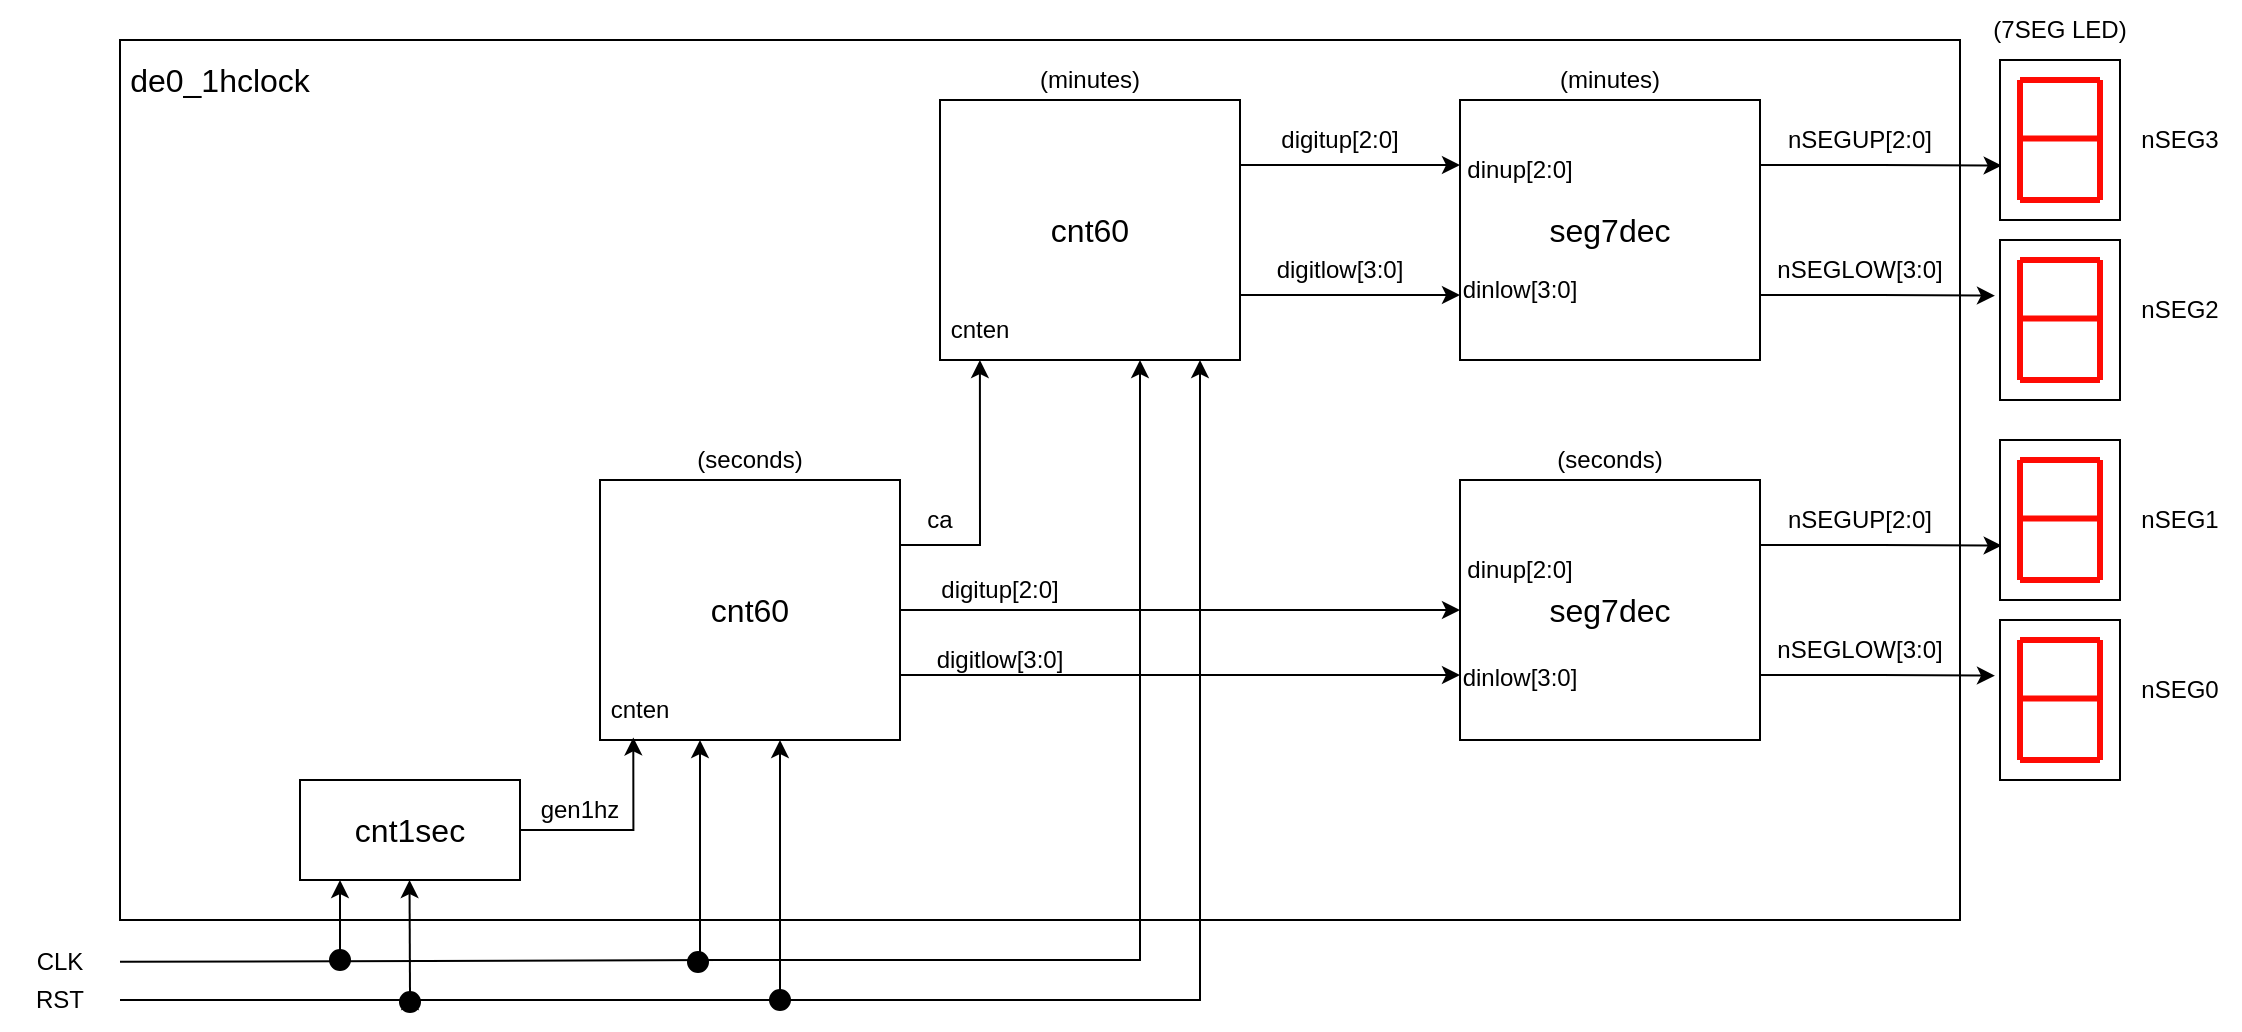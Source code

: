 <mxfile version="23.0.2" type="device">
  <diagram name="ページ1" id="_lpbjvuIAPRxVAizu4rP">
    <mxGraphModel dx="1434" dy="844" grid="1" gridSize="10" guides="1" tooltips="1" connect="1" arrows="1" fold="1" page="1" pageScale="1" pageWidth="1169" pageHeight="827" math="0" shadow="0">
      <root>
        <mxCell id="0" />
        <mxCell id="1" parent="0" />
        <mxCell id="twBeUbBtsLwBUZbS8eGF-85" value="&lt;div style=&quot;text-align: left;&quot;&gt;&lt;br&gt;&lt;/div&gt;" style="rounded=0;whiteSpace=wrap;html=1;" vertex="1" parent="1">
          <mxGeometry x="70" y="166" width="920" height="440" as="geometry" />
        </mxCell>
        <mxCell id="twBeUbBtsLwBUZbS8eGF-5" style="edgeStyle=orthogonalEdgeStyle;rounded=0;orthogonalLoop=1;jettySize=auto;html=1;exitX=1;exitY=0.25;exitDx=0;exitDy=0;entryX=0.014;entryY=0.66;entryDx=0;entryDy=0;entryPerimeter=0;" edge="1" parent="1" source="twBeUbBtsLwBUZbS8eGF-1" target="twBeUbBtsLwBUZbS8eGF-7">
          <mxGeometry relative="1" as="geometry">
            <mxPoint x="970" y="228" as="targetPoint" />
          </mxGeometry>
        </mxCell>
        <mxCell id="twBeUbBtsLwBUZbS8eGF-1" value="&lt;font style=&quot;font-size: 16px;&quot;&gt;seg7dec&lt;/font&gt;" style="rounded=0;whiteSpace=wrap;html=1;" vertex="1" parent="1">
          <mxGeometry x="740" y="196" width="150" height="130" as="geometry" />
        </mxCell>
        <mxCell id="twBeUbBtsLwBUZbS8eGF-60" style="edgeStyle=orthogonalEdgeStyle;rounded=0;orthogonalLoop=1;jettySize=auto;html=1;exitX=1;exitY=0.25;exitDx=0;exitDy=0;entryX=0;entryY=0.25;entryDx=0;entryDy=0;" edge="1" parent="1" source="twBeUbBtsLwBUZbS8eGF-4" target="twBeUbBtsLwBUZbS8eGF-1">
          <mxGeometry relative="1" as="geometry" />
        </mxCell>
        <mxCell id="twBeUbBtsLwBUZbS8eGF-61" style="edgeStyle=orthogonalEdgeStyle;rounded=0;orthogonalLoop=1;jettySize=auto;html=1;exitX=1;exitY=0.75;exitDx=0;exitDy=0;entryX=0;entryY=0.75;entryDx=0;entryDy=0;" edge="1" parent="1" source="twBeUbBtsLwBUZbS8eGF-4" target="twBeUbBtsLwBUZbS8eGF-1">
          <mxGeometry relative="1" as="geometry" />
        </mxCell>
        <mxCell id="twBeUbBtsLwBUZbS8eGF-4" value="&lt;font style=&quot;font-size: 16px;&quot;&gt;cnt60&lt;/font&gt;" style="rounded=0;whiteSpace=wrap;html=1;" vertex="1" parent="1">
          <mxGeometry x="480" y="196" width="150" height="130" as="geometry" />
        </mxCell>
        <mxCell id="twBeUbBtsLwBUZbS8eGF-16" value="" style="group" vertex="1" connectable="0" parent="1">
          <mxGeometry x="1010" y="176" width="60" height="80" as="geometry" />
        </mxCell>
        <mxCell id="twBeUbBtsLwBUZbS8eGF-7" value="" style="rounded=0;whiteSpace=wrap;html=1;" vertex="1" parent="twBeUbBtsLwBUZbS8eGF-16">
          <mxGeometry width="60" height="80" as="geometry" />
        </mxCell>
        <mxCell id="twBeUbBtsLwBUZbS8eGF-8" value="" style="endArrow=none;html=1;rounded=0;strokeColor=#FF0B03;strokeWidth=3;" edge="1" parent="twBeUbBtsLwBUZbS8eGF-16">
          <mxGeometry width="50" height="50" relative="1" as="geometry">
            <mxPoint x="10" y="10" as="sourcePoint" />
            <mxPoint x="50" y="10" as="targetPoint" />
          </mxGeometry>
        </mxCell>
        <mxCell id="twBeUbBtsLwBUZbS8eGF-9" value="" style="endArrow=none;html=1;rounded=0;strokeColor=#FF0B03;strokeWidth=3;" edge="1" parent="twBeUbBtsLwBUZbS8eGF-16">
          <mxGeometry width="50" height="50" relative="1" as="geometry">
            <mxPoint x="10" y="39.31" as="sourcePoint" />
            <mxPoint x="50" y="39.31" as="targetPoint" />
          </mxGeometry>
        </mxCell>
        <mxCell id="twBeUbBtsLwBUZbS8eGF-10" value="" style="endArrow=none;html=1;rounded=0;strokeColor=#FF0B03;strokeWidth=3;" edge="1" parent="twBeUbBtsLwBUZbS8eGF-16">
          <mxGeometry width="50" height="50" relative="1" as="geometry">
            <mxPoint x="10" y="70" as="sourcePoint" />
            <mxPoint x="50" y="70" as="targetPoint" />
          </mxGeometry>
        </mxCell>
        <mxCell id="twBeUbBtsLwBUZbS8eGF-11" value="" style="endArrow=none;html=1;rounded=0;strokeColor=#FF0B03;strokeWidth=3;" edge="1" parent="twBeUbBtsLwBUZbS8eGF-16">
          <mxGeometry width="50" height="50" relative="1" as="geometry">
            <mxPoint x="50" y="10" as="sourcePoint" />
            <mxPoint x="50" y="40" as="targetPoint" />
          </mxGeometry>
        </mxCell>
        <mxCell id="twBeUbBtsLwBUZbS8eGF-12" value="" style="endArrow=none;html=1;rounded=0;strokeColor=#FF0B03;strokeWidth=3;" edge="1" parent="twBeUbBtsLwBUZbS8eGF-16">
          <mxGeometry width="50" height="50" relative="1" as="geometry">
            <mxPoint x="50" y="40" as="sourcePoint" />
            <mxPoint x="50" y="70" as="targetPoint" />
          </mxGeometry>
        </mxCell>
        <mxCell id="twBeUbBtsLwBUZbS8eGF-13" value="" style="endArrow=none;html=1;rounded=0;strokeColor=#FF0B03;strokeWidth=3;" edge="1" parent="twBeUbBtsLwBUZbS8eGF-16">
          <mxGeometry width="50" height="50" relative="1" as="geometry">
            <mxPoint x="10" y="10" as="sourcePoint" />
            <mxPoint x="10" y="40" as="targetPoint" />
          </mxGeometry>
        </mxCell>
        <mxCell id="twBeUbBtsLwBUZbS8eGF-14" value="" style="endArrow=none;html=1;rounded=0;strokeColor=#FF0B03;strokeWidth=3;" edge="1" parent="twBeUbBtsLwBUZbS8eGF-16">
          <mxGeometry width="50" height="50" relative="1" as="geometry">
            <mxPoint x="10" y="40" as="sourcePoint" />
            <mxPoint x="10" y="70" as="targetPoint" />
          </mxGeometry>
        </mxCell>
        <mxCell id="twBeUbBtsLwBUZbS8eGF-20" value="" style="group" vertex="1" connectable="0" parent="1">
          <mxGeometry x="1010" y="266" width="60" height="80" as="geometry" />
        </mxCell>
        <mxCell id="twBeUbBtsLwBUZbS8eGF-21" value="" style="rounded=0;whiteSpace=wrap;html=1;" vertex="1" parent="twBeUbBtsLwBUZbS8eGF-20">
          <mxGeometry width="60" height="80" as="geometry" />
        </mxCell>
        <mxCell id="twBeUbBtsLwBUZbS8eGF-22" value="" style="endArrow=none;html=1;rounded=0;strokeColor=#FF0B03;strokeWidth=3;" edge="1" parent="twBeUbBtsLwBUZbS8eGF-20">
          <mxGeometry width="50" height="50" relative="1" as="geometry">
            <mxPoint x="10" y="10" as="sourcePoint" />
            <mxPoint x="50" y="10" as="targetPoint" />
          </mxGeometry>
        </mxCell>
        <mxCell id="twBeUbBtsLwBUZbS8eGF-23" value="" style="endArrow=none;html=1;rounded=0;strokeColor=#FF0B03;strokeWidth=3;" edge="1" parent="twBeUbBtsLwBUZbS8eGF-20">
          <mxGeometry width="50" height="50" relative="1" as="geometry">
            <mxPoint x="10" y="39.31" as="sourcePoint" />
            <mxPoint x="50" y="39.31" as="targetPoint" />
          </mxGeometry>
        </mxCell>
        <mxCell id="twBeUbBtsLwBUZbS8eGF-24" value="" style="endArrow=none;html=1;rounded=0;strokeColor=#FF0B03;strokeWidth=3;" edge="1" parent="twBeUbBtsLwBUZbS8eGF-20">
          <mxGeometry width="50" height="50" relative="1" as="geometry">
            <mxPoint x="10" y="70" as="sourcePoint" />
            <mxPoint x="50" y="70" as="targetPoint" />
          </mxGeometry>
        </mxCell>
        <mxCell id="twBeUbBtsLwBUZbS8eGF-25" value="" style="endArrow=none;html=1;rounded=0;strokeColor=#FF0B03;strokeWidth=3;" edge="1" parent="twBeUbBtsLwBUZbS8eGF-20">
          <mxGeometry width="50" height="50" relative="1" as="geometry">
            <mxPoint x="50" y="10" as="sourcePoint" />
            <mxPoint x="50" y="40" as="targetPoint" />
          </mxGeometry>
        </mxCell>
        <mxCell id="twBeUbBtsLwBUZbS8eGF-26" value="" style="endArrow=none;html=1;rounded=0;strokeColor=#FF0B03;strokeWidth=3;" edge="1" parent="twBeUbBtsLwBUZbS8eGF-20">
          <mxGeometry width="50" height="50" relative="1" as="geometry">
            <mxPoint x="50" y="40" as="sourcePoint" />
            <mxPoint x="50" y="70" as="targetPoint" />
          </mxGeometry>
        </mxCell>
        <mxCell id="twBeUbBtsLwBUZbS8eGF-27" value="" style="endArrow=none;html=1;rounded=0;strokeColor=#FF0B03;strokeWidth=3;" edge="1" parent="twBeUbBtsLwBUZbS8eGF-20">
          <mxGeometry width="50" height="50" relative="1" as="geometry">
            <mxPoint x="10" y="10" as="sourcePoint" />
            <mxPoint x="10" y="40" as="targetPoint" />
          </mxGeometry>
        </mxCell>
        <mxCell id="twBeUbBtsLwBUZbS8eGF-28" value="" style="endArrow=none;html=1;rounded=0;strokeColor=#FF0B03;strokeWidth=3;" edge="1" parent="twBeUbBtsLwBUZbS8eGF-20">
          <mxGeometry width="50" height="50" relative="1" as="geometry">
            <mxPoint x="10" y="40" as="sourcePoint" />
            <mxPoint x="10" y="70" as="targetPoint" />
          </mxGeometry>
        </mxCell>
        <mxCell id="twBeUbBtsLwBUZbS8eGF-29" style="edgeStyle=orthogonalEdgeStyle;rounded=0;orthogonalLoop=1;jettySize=auto;html=1;exitX=1;exitY=0.75;exitDx=0;exitDy=0;entryX=-0.042;entryY=0.348;entryDx=0;entryDy=0;entryPerimeter=0;" edge="1" parent="1" source="twBeUbBtsLwBUZbS8eGF-1" target="twBeUbBtsLwBUZbS8eGF-21">
          <mxGeometry relative="1" as="geometry" />
        </mxCell>
        <mxCell id="twBeUbBtsLwBUZbS8eGF-30" value="nSEG3" style="text;html=1;strokeColor=none;fillColor=none;align=center;verticalAlign=middle;whiteSpace=wrap;rounded=0;" vertex="1" parent="1">
          <mxGeometry x="1070" y="201" width="60" height="30" as="geometry" />
        </mxCell>
        <mxCell id="twBeUbBtsLwBUZbS8eGF-31" value="nSEG2" style="text;html=1;strokeColor=none;fillColor=none;align=center;verticalAlign=middle;whiteSpace=wrap;rounded=0;" vertex="1" parent="1">
          <mxGeometry x="1070" y="286" width="60" height="30" as="geometry" />
        </mxCell>
        <mxCell id="twBeUbBtsLwBUZbS8eGF-33" value="nSEGLOW[3:0]" style="text;html=1;strokeColor=none;fillColor=none;align=center;verticalAlign=middle;whiteSpace=wrap;rounded=0;" vertex="1" parent="1">
          <mxGeometry x="910" y="266" width="60" height="30" as="geometry" />
        </mxCell>
        <mxCell id="twBeUbBtsLwBUZbS8eGF-34" value="nSEGUP[2:0]" style="text;html=1;strokeColor=none;fillColor=none;align=center;verticalAlign=middle;whiteSpace=wrap;rounded=0;" vertex="1" parent="1">
          <mxGeometry x="910" y="201" width="60" height="30" as="geometry" />
        </mxCell>
        <mxCell id="twBeUbBtsLwBUZbS8eGF-35" style="edgeStyle=orthogonalEdgeStyle;rounded=0;orthogonalLoop=1;jettySize=auto;html=1;exitX=1;exitY=0.25;exitDx=0;exitDy=0;entryX=0.014;entryY=0.66;entryDx=0;entryDy=0;entryPerimeter=0;" edge="1" parent="1" source="twBeUbBtsLwBUZbS8eGF-36" target="twBeUbBtsLwBUZbS8eGF-38">
          <mxGeometry relative="1" as="geometry">
            <mxPoint x="970" y="418" as="targetPoint" />
          </mxGeometry>
        </mxCell>
        <mxCell id="twBeUbBtsLwBUZbS8eGF-36" value="&lt;font style=&quot;font-size: 16px;&quot;&gt;seg7dec&lt;/font&gt;" style="rounded=0;whiteSpace=wrap;html=1;" vertex="1" parent="1">
          <mxGeometry x="740" y="386" width="150" height="130" as="geometry" />
        </mxCell>
        <mxCell id="twBeUbBtsLwBUZbS8eGF-37" value="" style="group" vertex="1" connectable="0" parent="1">
          <mxGeometry x="1010" y="366" width="60" height="80" as="geometry" />
        </mxCell>
        <mxCell id="twBeUbBtsLwBUZbS8eGF-38" value="" style="rounded=0;whiteSpace=wrap;html=1;" vertex="1" parent="twBeUbBtsLwBUZbS8eGF-37">
          <mxGeometry width="60" height="80" as="geometry" />
        </mxCell>
        <mxCell id="twBeUbBtsLwBUZbS8eGF-39" value="" style="endArrow=none;html=1;rounded=0;strokeColor=#FF0B03;strokeWidth=3;" edge="1" parent="twBeUbBtsLwBUZbS8eGF-37">
          <mxGeometry width="50" height="50" relative="1" as="geometry">
            <mxPoint x="10" y="10" as="sourcePoint" />
            <mxPoint x="50" y="10" as="targetPoint" />
          </mxGeometry>
        </mxCell>
        <mxCell id="twBeUbBtsLwBUZbS8eGF-40" value="" style="endArrow=none;html=1;rounded=0;strokeColor=#FF0B03;strokeWidth=3;" edge="1" parent="twBeUbBtsLwBUZbS8eGF-37">
          <mxGeometry width="50" height="50" relative="1" as="geometry">
            <mxPoint x="10" y="39.31" as="sourcePoint" />
            <mxPoint x="50" y="39.31" as="targetPoint" />
          </mxGeometry>
        </mxCell>
        <mxCell id="twBeUbBtsLwBUZbS8eGF-41" value="" style="endArrow=none;html=1;rounded=0;strokeColor=#FF0B03;strokeWidth=3;" edge="1" parent="twBeUbBtsLwBUZbS8eGF-37">
          <mxGeometry width="50" height="50" relative="1" as="geometry">
            <mxPoint x="10" y="70" as="sourcePoint" />
            <mxPoint x="50" y="70" as="targetPoint" />
          </mxGeometry>
        </mxCell>
        <mxCell id="twBeUbBtsLwBUZbS8eGF-42" value="" style="endArrow=none;html=1;rounded=0;strokeColor=#FF0B03;strokeWidth=3;" edge="1" parent="twBeUbBtsLwBUZbS8eGF-37">
          <mxGeometry width="50" height="50" relative="1" as="geometry">
            <mxPoint x="50" y="10" as="sourcePoint" />
            <mxPoint x="50" y="40" as="targetPoint" />
          </mxGeometry>
        </mxCell>
        <mxCell id="twBeUbBtsLwBUZbS8eGF-43" value="" style="endArrow=none;html=1;rounded=0;strokeColor=#FF0B03;strokeWidth=3;" edge="1" parent="twBeUbBtsLwBUZbS8eGF-37">
          <mxGeometry width="50" height="50" relative="1" as="geometry">
            <mxPoint x="50" y="40" as="sourcePoint" />
            <mxPoint x="50" y="70" as="targetPoint" />
          </mxGeometry>
        </mxCell>
        <mxCell id="twBeUbBtsLwBUZbS8eGF-44" value="" style="endArrow=none;html=1;rounded=0;strokeColor=#FF0B03;strokeWidth=3;" edge="1" parent="twBeUbBtsLwBUZbS8eGF-37">
          <mxGeometry width="50" height="50" relative="1" as="geometry">
            <mxPoint x="10" y="10" as="sourcePoint" />
            <mxPoint x="10" y="40" as="targetPoint" />
          </mxGeometry>
        </mxCell>
        <mxCell id="twBeUbBtsLwBUZbS8eGF-45" value="" style="endArrow=none;html=1;rounded=0;strokeColor=#FF0B03;strokeWidth=3;" edge="1" parent="twBeUbBtsLwBUZbS8eGF-37">
          <mxGeometry width="50" height="50" relative="1" as="geometry">
            <mxPoint x="10" y="40" as="sourcePoint" />
            <mxPoint x="10" y="70" as="targetPoint" />
          </mxGeometry>
        </mxCell>
        <mxCell id="twBeUbBtsLwBUZbS8eGF-46" value="" style="group" vertex="1" connectable="0" parent="1">
          <mxGeometry x="1010" y="456" width="60" height="80" as="geometry" />
        </mxCell>
        <mxCell id="twBeUbBtsLwBUZbS8eGF-47" value="" style="rounded=0;whiteSpace=wrap;html=1;" vertex="1" parent="twBeUbBtsLwBUZbS8eGF-46">
          <mxGeometry width="60" height="80" as="geometry" />
        </mxCell>
        <mxCell id="twBeUbBtsLwBUZbS8eGF-48" value="" style="endArrow=none;html=1;rounded=0;strokeColor=#FF0B03;strokeWidth=3;" edge="1" parent="twBeUbBtsLwBUZbS8eGF-46">
          <mxGeometry width="50" height="50" relative="1" as="geometry">
            <mxPoint x="10" y="10" as="sourcePoint" />
            <mxPoint x="50" y="10" as="targetPoint" />
          </mxGeometry>
        </mxCell>
        <mxCell id="twBeUbBtsLwBUZbS8eGF-49" value="" style="endArrow=none;html=1;rounded=0;strokeColor=#FF0B03;strokeWidth=3;" edge="1" parent="twBeUbBtsLwBUZbS8eGF-46">
          <mxGeometry width="50" height="50" relative="1" as="geometry">
            <mxPoint x="10" y="39.31" as="sourcePoint" />
            <mxPoint x="50" y="39.31" as="targetPoint" />
          </mxGeometry>
        </mxCell>
        <mxCell id="twBeUbBtsLwBUZbS8eGF-50" value="" style="endArrow=none;html=1;rounded=0;strokeColor=#FF0B03;strokeWidth=3;" edge="1" parent="twBeUbBtsLwBUZbS8eGF-46">
          <mxGeometry width="50" height="50" relative="1" as="geometry">
            <mxPoint x="10" y="70" as="sourcePoint" />
            <mxPoint x="50" y="70" as="targetPoint" />
          </mxGeometry>
        </mxCell>
        <mxCell id="twBeUbBtsLwBUZbS8eGF-51" value="" style="endArrow=none;html=1;rounded=0;strokeColor=#FF0B03;strokeWidth=3;" edge="1" parent="twBeUbBtsLwBUZbS8eGF-46">
          <mxGeometry width="50" height="50" relative="1" as="geometry">
            <mxPoint x="50" y="10" as="sourcePoint" />
            <mxPoint x="50" y="40" as="targetPoint" />
          </mxGeometry>
        </mxCell>
        <mxCell id="twBeUbBtsLwBUZbS8eGF-52" value="" style="endArrow=none;html=1;rounded=0;strokeColor=#FF0B03;strokeWidth=3;" edge="1" parent="twBeUbBtsLwBUZbS8eGF-46">
          <mxGeometry width="50" height="50" relative="1" as="geometry">
            <mxPoint x="50" y="40" as="sourcePoint" />
            <mxPoint x="50" y="70" as="targetPoint" />
          </mxGeometry>
        </mxCell>
        <mxCell id="twBeUbBtsLwBUZbS8eGF-53" value="" style="endArrow=none;html=1;rounded=0;strokeColor=#FF0B03;strokeWidth=3;" edge="1" parent="twBeUbBtsLwBUZbS8eGF-46">
          <mxGeometry width="50" height="50" relative="1" as="geometry">
            <mxPoint x="10" y="10" as="sourcePoint" />
            <mxPoint x="10" y="40" as="targetPoint" />
          </mxGeometry>
        </mxCell>
        <mxCell id="twBeUbBtsLwBUZbS8eGF-54" value="" style="endArrow=none;html=1;rounded=0;strokeColor=#FF0B03;strokeWidth=3;" edge="1" parent="twBeUbBtsLwBUZbS8eGF-46">
          <mxGeometry width="50" height="50" relative="1" as="geometry">
            <mxPoint x="10" y="40" as="sourcePoint" />
            <mxPoint x="10" y="70" as="targetPoint" />
          </mxGeometry>
        </mxCell>
        <mxCell id="twBeUbBtsLwBUZbS8eGF-55" style="edgeStyle=orthogonalEdgeStyle;rounded=0;orthogonalLoop=1;jettySize=auto;html=1;exitX=1;exitY=0.75;exitDx=0;exitDy=0;entryX=-0.042;entryY=0.348;entryDx=0;entryDy=0;entryPerimeter=0;" edge="1" parent="1" source="twBeUbBtsLwBUZbS8eGF-36" target="twBeUbBtsLwBUZbS8eGF-47">
          <mxGeometry relative="1" as="geometry" />
        </mxCell>
        <mxCell id="twBeUbBtsLwBUZbS8eGF-56" value="nSEG1" style="text;html=1;strokeColor=none;fillColor=none;align=center;verticalAlign=middle;whiteSpace=wrap;rounded=0;" vertex="1" parent="1">
          <mxGeometry x="1070" y="391" width="60" height="30" as="geometry" />
        </mxCell>
        <mxCell id="twBeUbBtsLwBUZbS8eGF-57" value="nSEG0" style="text;html=1;strokeColor=none;fillColor=none;align=center;verticalAlign=middle;whiteSpace=wrap;rounded=0;" vertex="1" parent="1">
          <mxGeometry x="1070" y="476" width="60" height="30" as="geometry" />
        </mxCell>
        <mxCell id="twBeUbBtsLwBUZbS8eGF-58" value="nSEGLOW[3:0]" style="text;html=1;strokeColor=none;fillColor=none;align=center;verticalAlign=middle;whiteSpace=wrap;rounded=0;" vertex="1" parent="1">
          <mxGeometry x="910" y="456" width="60" height="30" as="geometry" />
        </mxCell>
        <mxCell id="twBeUbBtsLwBUZbS8eGF-59" value="nSEGUP[2:0]" style="text;html=1;strokeColor=none;fillColor=none;align=center;verticalAlign=middle;whiteSpace=wrap;rounded=0;" vertex="1" parent="1">
          <mxGeometry x="910" y="391" width="60" height="30" as="geometry" />
        </mxCell>
        <mxCell id="twBeUbBtsLwBUZbS8eGF-62" value="digitup[2:0]" style="text;html=1;strokeColor=none;fillColor=none;align=center;verticalAlign=middle;whiteSpace=wrap;rounded=0;" vertex="1" parent="1">
          <mxGeometry x="650" y="201" width="60" height="30" as="geometry" />
        </mxCell>
        <mxCell id="twBeUbBtsLwBUZbS8eGF-63" value="digitlow[3:0]" style="text;html=1;strokeColor=none;fillColor=none;align=center;verticalAlign=middle;whiteSpace=wrap;rounded=0;" vertex="1" parent="1">
          <mxGeometry x="650" y="266" width="60" height="30" as="geometry" />
        </mxCell>
        <mxCell id="twBeUbBtsLwBUZbS8eGF-65" style="edgeStyle=orthogonalEdgeStyle;rounded=0;orthogonalLoop=1;jettySize=auto;html=1;exitX=1;exitY=0.5;exitDx=0;exitDy=0;entryX=0;entryY=0.5;entryDx=0;entryDy=0;" edge="1" parent="1" source="twBeUbBtsLwBUZbS8eGF-64" target="twBeUbBtsLwBUZbS8eGF-36">
          <mxGeometry relative="1" as="geometry" />
        </mxCell>
        <mxCell id="twBeUbBtsLwBUZbS8eGF-66" style="edgeStyle=orthogonalEdgeStyle;rounded=0;orthogonalLoop=1;jettySize=auto;html=1;exitX=1;exitY=0.75;exitDx=0;exitDy=0;entryX=0;entryY=0.75;entryDx=0;entryDy=0;" edge="1" parent="1" source="twBeUbBtsLwBUZbS8eGF-64" target="twBeUbBtsLwBUZbS8eGF-36">
          <mxGeometry relative="1" as="geometry" />
        </mxCell>
        <mxCell id="twBeUbBtsLwBUZbS8eGF-64" value="&lt;font style=&quot;font-size: 16px;&quot;&gt;cnt60&lt;/font&gt;" style="rounded=0;whiteSpace=wrap;html=1;" vertex="1" parent="1">
          <mxGeometry x="310" y="386" width="150" height="130" as="geometry" />
        </mxCell>
        <mxCell id="twBeUbBtsLwBUZbS8eGF-67" style="edgeStyle=orthogonalEdgeStyle;rounded=0;orthogonalLoop=1;jettySize=auto;html=1;exitX=1;exitY=0.25;exitDx=0;exitDy=0;entryX=0.133;entryY=1;entryDx=0;entryDy=0;entryPerimeter=0;" edge="1" parent="1" source="twBeUbBtsLwBUZbS8eGF-64" target="twBeUbBtsLwBUZbS8eGF-4">
          <mxGeometry relative="1" as="geometry" />
        </mxCell>
        <mxCell id="twBeUbBtsLwBUZbS8eGF-68" value="ca" style="text;html=1;strokeColor=none;fillColor=none;align=center;verticalAlign=middle;whiteSpace=wrap;rounded=0;" vertex="1" parent="1">
          <mxGeometry x="450" y="391" width="60" height="30" as="geometry" />
        </mxCell>
        <mxCell id="twBeUbBtsLwBUZbS8eGF-69" value="digitlow[3:0]" style="text;html=1;strokeColor=none;fillColor=none;align=center;verticalAlign=middle;whiteSpace=wrap;rounded=0;" vertex="1" parent="1">
          <mxGeometry x="480" y="446" width="60" height="60" as="geometry" />
        </mxCell>
        <mxCell id="twBeUbBtsLwBUZbS8eGF-72" value="digitup[2:0]" style="text;html=1;strokeColor=none;fillColor=none;align=center;verticalAlign=middle;whiteSpace=wrap;rounded=0;" vertex="1" parent="1">
          <mxGeometry x="480" y="426" width="60" height="30" as="geometry" />
        </mxCell>
        <mxCell id="twBeUbBtsLwBUZbS8eGF-73" value="&lt;font style=&quot;font-size: 16px;&quot;&gt;cnt1sec&lt;/font&gt;" style="rounded=0;whiteSpace=wrap;html=1;" vertex="1" parent="1">
          <mxGeometry x="160" y="536" width="110" height="50" as="geometry" />
        </mxCell>
        <mxCell id="twBeUbBtsLwBUZbS8eGF-74" style="edgeStyle=orthogonalEdgeStyle;rounded=0;orthogonalLoop=1;jettySize=auto;html=1;exitX=1;exitY=0.5;exitDx=0;exitDy=0;entryX=0.111;entryY=0.99;entryDx=0;entryDy=0;entryPerimeter=0;" edge="1" parent="1" source="twBeUbBtsLwBUZbS8eGF-73" target="twBeUbBtsLwBUZbS8eGF-64">
          <mxGeometry relative="1" as="geometry" />
        </mxCell>
        <mxCell id="twBeUbBtsLwBUZbS8eGF-75" value="gen1hz" style="text;html=1;strokeColor=none;fillColor=none;align=center;verticalAlign=middle;whiteSpace=wrap;rounded=0;" vertex="1" parent="1">
          <mxGeometry x="270" y="536" width="60" height="30" as="geometry" />
        </mxCell>
        <mxCell id="twBeUbBtsLwBUZbS8eGF-76" value="" style="endArrow=classic;html=1;rounded=0;" edge="1" parent="1" source="twBeUbBtsLwBUZbS8eGF-78">
          <mxGeometry width="50" height="50" relative="1" as="geometry">
            <mxPoint x="130" y="626" as="sourcePoint" />
            <mxPoint x="580" y="326" as="targetPoint" />
            <Array as="points">
              <mxPoint x="370" y="626" />
              <mxPoint x="580" y="626" />
              <mxPoint x="580" y="326" />
            </Array>
          </mxGeometry>
        </mxCell>
        <mxCell id="twBeUbBtsLwBUZbS8eGF-77" value="" style="endArrow=classic;html=1;rounded=0;exitX=1;exitY=0.5;exitDx=0;exitDy=0;" edge="1" parent="1" source="twBeUbBtsLwBUZbS8eGF-79">
          <mxGeometry width="50" height="50" relative="1" as="geometry">
            <mxPoint x="130" y="646" as="sourcePoint" />
            <mxPoint x="610" y="326" as="targetPoint" />
            <Array as="points">
              <mxPoint x="370" y="646" />
              <mxPoint x="610" y="646" />
              <mxPoint x="610" y="501" />
              <mxPoint x="610" y="421" />
              <mxPoint x="610" y="348.5" />
            </Array>
          </mxGeometry>
        </mxCell>
        <mxCell id="twBeUbBtsLwBUZbS8eGF-78" value="CLK" style="text;html=1;strokeColor=none;fillColor=none;align=center;verticalAlign=middle;whiteSpace=wrap;rounded=0;" vertex="1" parent="1">
          <mxGeometry x="10" y="612" width="60" height="30" as="geometry" />
        </mxCell>
        <mxCell id="twBeUbBtsLwBUZbS8eGF-79" value="RST" style="text;html=1;strokeColor=none;fillColor=none;align=center;verticalAlign=middle;whiteSpace=wrap;rounded=0;" vertex="1" parent="1">
          <mxGeometry x="10" y="631" width="60" height="30" as="geometry" />
        </mxCell>
        <mxCell id="twBeUbBtsLwBUZbS8eGF-81" value="" style="endArrow=classic;html=1;rounded=0;" edge="1" parent="1">
          <mxGeometry width="50" height="50" relative="1" as="geometry">
            <mxPoint x="180" y="626" as="sourcePoint" />
            <mxPoint x="180" y="586" as="targetPoint" />
          </mxGeometry>
        </mxCell>
        <mxCell id="twBeUbBtsLwBUZbS8eGF-82" value="" style="endArrow=classic;html=1;rounded=0;" edge="1" parent="1" source="twBeUbBtsLwBUZbS8eGF-87">
          <mxGeometry width="50" height="50" relative="1" as="geometry">
            <mxPoint x="215" y="646" as="sourcePoint" />
            <mxPoint x="214.76" y="586" as="targetPoint" />
          </mxGeometry>
        </mxCell>
        <mxCell id="twBeUbBtsLwBUZbS8eGF-83" value="" style="endArrow=classic;html=1;rounded=0;" edge="1" parent="1">
          <mxGeometry width="50" height="50" relative="1" as="geometry">
            <mxPoint x="360" y="626" as="sourcePoint" />
            <mxPoint x="360" y="516" as="targetPoint" />
          </mxGeometry>
        </mxCell>
        <mxCell id="twBeUbBtsLwBUZbS8eGF-84" value="" style="endArrow=classic;html=1;rounded=0;" edge="1" parent="1">
          <mxGeometry width="50" height="50" relative="1" as="geometry">
            <mxPoint x="400" y="646" as="sourcePoint" />
            <mxPoint x="400" y="516" as="targetPoint" />
          </mxGeometry>
        </mxCell>
        <mxCell id="twBeUbBtsLwBUZbS8eGF-86" value="" style="ellipse;whiteSpace=wrap;html=1;fillColor=#000000;" vertex="1" parent="1">
          <mxGeometry x="354" y="622" width="10" height="10" as="geometry" />
        </mxCell>
        <mxCell id="twBeUbBtsLwBUZbS8eGF-91" value="" style="endArrow=classic;html=1;rounded=0;" edge="1" parent="1" target="twBeUbBtsLwBUZbS8eGF-87">
          <mxGeometry width="50" height="50" relative="1" as="geometry">
            <mxPoint x="215" y="646" as="sourcePoint" />
            <mxPoint x="214.76" y="586" as="targetPoint" />
          </mxGeometry>
        </mxCell>
        <mxCell id="twBeUbBtsLwBUZbS8eGF-87" value="" style="ellipse;whiteSpace=wrap;html=1;fillColor=#000000;" vertex="1" parent="1">
          <mxGeometry x="210" y="642" width="10" height="10" as="geometry" />
        </mxCell>
        <mxCell id="twBeUbBtsLwBUZbS8eGF-92" value="" style="ellipse;whiteSpace=wrap;html=1;fillColor=#000000;" vertex="1" parent="1">
          <mxGeometry x="395" y="641" width="10" height="10" as="geometry" />
        </mxCell>
        <mxCell id="twBeUbBtsLwBUZbS8eGF-93" value="" style="ellipse;whiteSpace=wrap;html=1;fillColor=#000000;" vertex="1" parent="1">
          <mxGeometry x="175" y="621" width="10" height="10" as="geometry" />
        </mxCell>
        <mxCell id="twBeUbBtsLwBUZbS8eGF-94" value="&lt;font style=&quot;font-size: 16px;&quot;&gt;de0_1hclock&lt;/font&gt;" style="text;html=1;strokeColor=none;fillColor=none;align=center;verticalAlign=middle;whiteSpace=wrap;rounded=0;" vertex="1" parent="1">
          <mxGeometry x="90" y="171" width="60" height="30" as="geometry" />
        </mxCell>
        <mxCell id="twBeUbBtsLwBUZbS8eGF-95" value="cnten" style="text;html=1;strokeColor=none;fillColor=none;align=center;verticalAlign=middle;whiteSpace=wrap;rounded=0;" vertex="1" parent="1">
          <mxGeometry x="300" y="486" width="60" height="30" as="geometry" />
        </mxCell>
        <mxCell id="twBeUbBtsLwBUZbS8eGF-96" value="cnten" style="text;html=1;strokeColor=none;fillColor=none;align=center;verticalAlign=middle;whiteSpace=wrap;rounded=0;" vertex="1" parent="1">
          <mxGeometry x="470" y="296" width="60" height="30" as="geometry" />
        </mxCell>
        <mxCell id="twBeUbBtsLwBUZbS8eGF-97" value="dinup[2:0]" style="text;html=1;strokeColor=none;fillColor=none;align=center;verticalAlign=middle;whiteSpace=wrap;rounded=0;" vertex="1" parent="1">
          <mxGeometry x="740" y="216" width="60" height="30" as="geometry" />
        </mxCell>
        <mxCell id="twBeUbBtsLwBUZbS8eGF-98" value="dinlow[3:0]" style="text;html=1;strokeColor=none;fillColor=none;align=center;verticalAlign=middle;whiteSpace=wrap;rounded=0;" vertex="1" parent="1">
          <mxGeometry x="740" y="276" width="60" height="30" as="geometry" />
        </mxCell>
        <mxCell id="twBeUbBtsLwBUZbS8eGF-99" value="dinup[2:0]" style="text;html=1;strokeColor=none;fillColor=none;align=center;verticalAlign=middle;whiteSpace=wrap;rounded=0;" vertex="1" parent="1">
          <mxGeometry x="740" y="416" width="60" height="30" as="geometry" />
        </mxCell>
        <mxCell id="twBeUbBtsLwBUZbS8eGF-100" value="dinlow[3:0]" style="text;html=1;strokeColor=none;fillColor=none;align=center;verticalAlign=middle;whiteSpace=wrap;rounded=0;" vertex="1" parent="1">
          <mxGeometry x="740" y="470" width="60" height="30" as="geometry" />
        </mxCell>
        <mxCell id="twBeUbBtsLwBUZbS8eGF-103" value="(minutes)" style="text;html=1;strokeColor=none;fillColor=none;align=center;verticalAlign=middle;whiteSpace=wrap;rounded=0;" vertex="1" parent="1">
          <mxGeometry x="785" y="171" width="60" height="30" as="geometry" />
        </mxCell>
        <mxCell id="twBeUbBtsLwBUZbS8eGF-104" value="(seconds)" style="text;html=1;strokeColor=none;fillColor=none;align=center;verticalAlign=middle;whiteSpace=wrap;rounded=0;" vertex="1" parent="1">
          <mxGeometry x="785" y="361" width="60" height="30" as="geometry" />
        </mxCell>
        <mxCell id="twBeUbBtsLwBUZbS8eGF-105" value="(minutes)" style="text;html=1;strokeColor=none;fillColor=none;align=center;verticalAlign=middle;whiteSpace=wrap;rounded=0;" vertex="1" parent="1">
          <mxGeometry x="525" y="171" width="60" height="30" as="geometry" />
        </mxCell>
        <mxCell id="twBeUbBtsLwBUZbS8eGF-106" value="(seconds)" style="text;html=1;strokeColor=none;fillColor=none;align=center;verticalAlign=middle;whiteSpace=wrap;rounded=0;" vertex="1" parent="1">
          <mxGeometry x="355" y="361" width="60" height="30" as="geometry" />
        </mxCell>
        <mxCell id="twBeUbBtsLwBUZbS8eGF-107" value="(7SEG LED)" style="text;html=1;strokeColor=none;fillColor=none;align=center;verticalAlign=middle;whiteSpace=wrap;rounded=0;" vertex="1" parent="1">
          <mxGeometry x="1005" y="146" width="70" height="30" as="geometry" />
        </mxCell>
      </root>
    </mxGraphModel>
  </diagram>
</mxfile>
